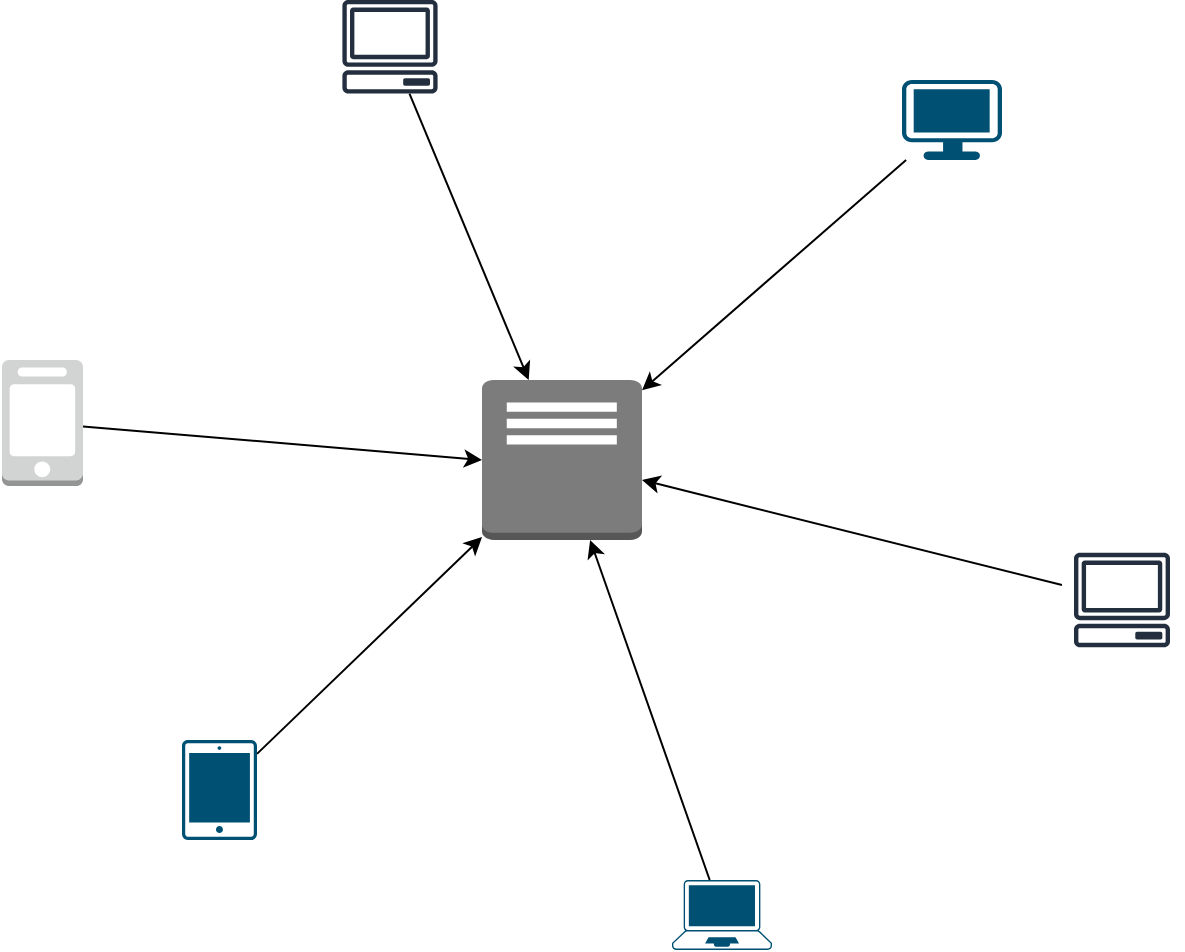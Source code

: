 <mxfile version="14.6.13" type="device"><diagram id="x3xOftvz5lakoQHctqss" name="Page-1"><mxGraphModel dx="1106" dy="807" grid="1" gridSize="10" guides="1" tooltips="1" connect="1" arrows="1" fold="1" page="1" pageScale="1" pageWidth="850" pageHeight="1100" math="0" shadow="0"><root><mxCell id="0"/><mxCell id="1" parent="0"/><mxCell id="CSVpEYtGK_7duUQJT7jA-10" style="edgeStyle=none;rounded=0;orthogonalLoop=1;jettySize=auto;html=1;" edge="1" parent="1" source="CSVpEYtGK_7duUQJT7jA-15"><mxGeometry relative="1" as="geometry"><mxPoint x="630.689" y="378.992" as="sourcePoint"/><mxPoint x="410" y="320" as="targetPoint"/></mxGeometry></mxCell><mxCell id="CSVpEYtGK_7duUQJT7jA-9" style="edgeStyle=none;rounded=0;orthogonalLoop=1;jettySize=auto;html=1;" edge="1" parent="1" source="CSVpEYtGK_7duUQJT7jA-16"><mxGeometry relative="1" as="geometry"><mxPoint x="574.472" y="139.958" as="sourcePoint"/><mxPoint x="410" y="275.128" as="targetPoint"/></mxGeometry></mxCell><mxCell id="CSVpEYtGK_7duUQJT7jA-8" style="rounded=0;orthogonalLoop=1;jettySize=auto;html=1;" edge="1" parent="1" source="CSVpEYtGK_7duUQJT7jA-14"><mxGeometry relative="1" as="geometry"><mxPoint x="308.62" y="118.448" as="sourcePoint"/><mxPoint x="353.351" y="270" as="targetPoint"/></mxGeometry></mxCell><mxCell id="CSVpEYtGK_7duUQJT7jA-13" style="edgeStyle=none;rounded=0;orthogonalLoop=1;jettySize=auto;html=1;entryX=0;entryY=0.5;entryDx=0;entryDy=0;" edge="1" parent="1" source="CSVpEYtGK_7duUQJT7jA-4"><mxGeometry relative="1" as="geometry"><mxPoint x="330" y="310" as="targetPoint"/></mxGeometry></mxCell><mxCell id="CSVpEYtGK_7duUQJT7jA-4" value="" style="outlineConnect=0;dashed=0;verticalLabelPosition=bottom;verticalAlign=top;align=center;html=1;shape=mxgraph.aws3.mobile_client;fillColor=#D2D3D3;gradientColor=none;" vertex="1" parent="1"><mxGeometry x="90" y="260" width="40.5" height="63" as="geometry"/></mxCell><mxCell id="CSVpEYtGK_7duUQJT7jA-11" style="edgeStyle=none;rounded=0;orthogonalLoop=1;jettySize=auto;html=1;" edge="1" parent="1" source="CSVpEYtGK_7duUQJT7jA-5"><mxGeometry relative="1" as="geometry"><mxPoint x="384.066" y="350" as="targetPoint"/></mxGeometry></mxCell><mxCell id="CSVpEYtGK_7duUQJT7jA-5" value="" style="points=[[0.13,0.02,0],[0.5,0,0],[0.87,0.02,0],[0.885,0.4,0],[0.985,0.985,0],[0.5,1,0],[0.015,0.985,0],[0.115,0.4,0]];verticalLabelPosition=bottom;html=1;verticalAlign=top;aspect=fixed;align=center;pointerEvents=1;shape=mxgraph.cisco19.laptop;fillColor=#005073;strokeColor=none;" vertex="1" parent="1"><mxGeometry x="425" y="520" width="50" height="35" as="geometry"/></mxCell><mxCell id="CSVpEYtGK_7duUQJT7jA-12" style="edgeStyle=none;rounded=0;orthogonalLoop=1;jettySize=auto;html=1;" edge="1" parent="1" source="CSVpEYtGK_7duUQJT7jA-6"><mxGeometry relative="1" as="geometry"><mxPoint x="330" y="348.54" as="targetPoint"/></mxGeometry></mxCell><mxCell id="CSVpEYtGK_7duUQJT7jA-6" value="" style="points=[[0.015,0.015,0],[0.985,0.015,0],[0.985,0.985,0],[0.015,0.985,0],[0.25,0,0],[0.5,0,0],[0.75,0,0],[1,0.25,0],[1,0.5,0],[1,0.75,0],[0.75,1,0],[0.5,1,0],[0.25,1,0],[0,0.75,0],[0,0.5,0],[0,0.25,0]];verticalLabelPosition=bottom;html=1;verticalAlign=top;aspect=fixed;align=center;pointerEvents=1;shape=mxgraph.cisco19.handheld;fillColor=#005073;strokeColor=none;" vertex="1" parent="1"><mxGeometry x="180" y="450" width="37.5" height="50" as="geometry"/></mxCell><mxCell id="CSVpEYtGK_7duUQJT7jA-14" value="" style="outlineConnect=0;fontColor=#232F3E;gradientColor=none;fillColor=#232F3E;strokeColor=none;dashed=0;verticalLabelPosition=bottom;verticalAlign=top;align=center;html=1;fontSize=12;fontStyle=0;aspect=fixed;pointerEvents=1;shape=mxgraph.aws4.client;" vertex="1" parent="1"><mxGeometry x="260" y="80.0" width="48" height="46.77" as="geometry"/></mxCell><mxCell id="CSVpEYtGK_7duUQJT7jA-15" value="Client" style="outlineConnect=0;gradientColor=none;strokeColor=#232F3E;fillColor=#ffffff;dashed=0;verticalLabelPosition=bottom;verticalAlign=top;align=center;html=1;fontSize=12;fontStyle=0;aspect=fixed;shape=mxgraph.aws4.resourceIcon;resIcon=mxgraph.aws4.client;noLabel=1;fontColor=none;" vertex="1" parent="1"><mxGeometry x="620" y="350" width="60" height="60" as="geometry"/></mxCell><mxCell id="CSVpEYtGK_7duUQJT7jA-16" value="" style="points=[[0.03,0.03,0],[0.5,0,0],[0.97,0.03,0],[1,0.4,0],[0.97,0.745,0],[0.5,1,0],[0.03,0.745,0],[0,0.4,0]];verticalLabelPosition=bottom;html=1;verticalAlign=top;aspect=fixed;align=center;pointerEvents=1;shape=mxgraph.cisco19.workstation;fillColor=#005073;strokeColor=none;" vertex="1" parent="1"><mxGeometry x="540" y="120.0" width="50" height="40" as="geometry"/></mxCell><mxCell id="CSVpEYtGK_7duUQJT7jA-18" value="" style="outlineConnect=0;dashed=0;verticalLabelPosition=bottom;verticalAlign=top;align=center;html=1;shape=mxgraph.aws3.traditional_server;fillColor=#7D7C7C;gradientColor=none;" vertex="1" parent="1"><mxGeometry x="330" y="270" width="80" height="80" as="geometry"/></mxCell></root></mxGraphModel></diagram></mxfile>